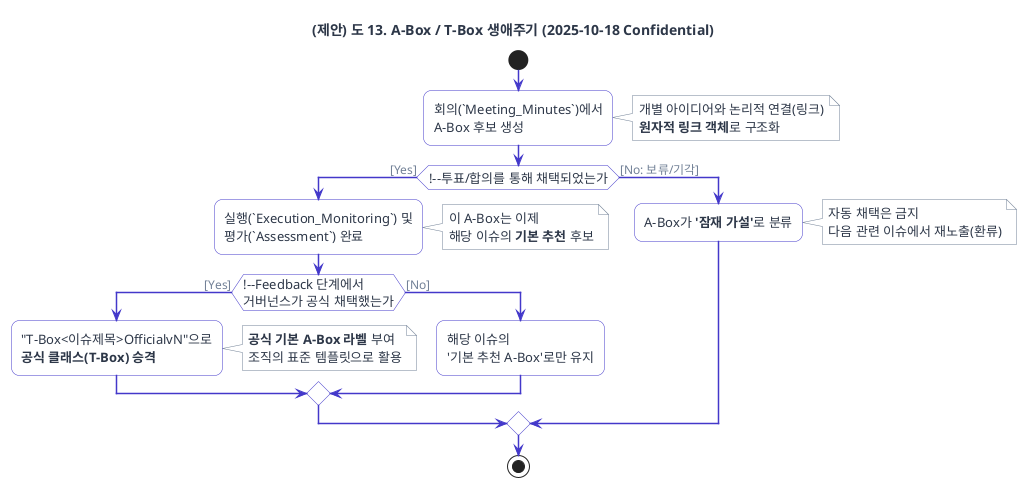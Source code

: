 @startuml

title (제안) 도 13. A-Box / T-Box 생애주기 (2025-10-18 Confidential)

'================================================================
' Worflogy.com Website Theme for PlantUML
'================================================================

'// 1. 전역 스타일 (Global Style & Fonts) //
skinparam backgroundColor #ffffff
skinparam defaultFontName "Pretendard"
skinparam defaultFontSize 13
skinparam defaultFontColor #2D3748
skinparam shadowing false
skinparam roundCorner 16

'// 2. 화살표 및 연결선 스타일 (Arrow & Connector Style) //
skinparam ArrowColor #718096
skinparam ArrowThickness 1.5
skinparam ArrowFontColor #718096
skinparam ArrowFontSize 12
skinparam linetype ortho

'// 3. 기본 요소 스타일 (Standard Elements Style) //
skinparam card {
  BackgroundColor #ffffff
  BorderColor #718096
}
skinparam note {
  BackgroundColor #ffffff
  BorderColor #718096
  FontColor #2D3748
}
skinparam component {
  BackgroundColor #ffffff
  BorderColor #718096
}
skinparam package {
  BackgroundColor #ffffff
  BorderColor #718096
}
skinparam database {
  BackgroundColor #ffffff
  BorderColor #718096
}
' [추가] 파티션(Partition) 스타일 정의
skinparam partition {
  BackgroundColor #F4F6F8 ' 웹사이트의 연한 배경색으로 구분감 부여
  BorderColor #718096
  FontColor #2D3748
}

'// 4. 강조 요소 스타일 (Accent Elements Style) //
skinparam actor {
  BackgroundColor #4338CA
  BorderColor #4338CA
  FontColor #ffffff
}
skinparam participant {
  BackgroundColor #4338CA
  BorderColor #4338CA
  FontColor #ffffff
}
skinparam usecase {
  BackgroundColor #ffffff
  BorderColor #4338CA
  ArrowColor #4338CA
}
skinparam activity {
  BackgroundColor #ffffff
  BorderColor #4338CA
  FontColor #2D3748
}

'// 5. 클래스 다이어그램 스타일 (Class Diagram Style) //
skinparam class {
  BackgroundColor #ffffff
  BorderColor #718096 ' [수정] 테두리 색상 변경
  HeaderBackgroundColor #4338CA
  FontColor #ffffff
  AttributeFontColor #2D3748
  AttributeFontSize 12
}

'================================================================

' Flow
start

:회의(`Meeting_Minutes`)에서\nA-Box 후보 생성;
note right
개별 아이디어와 논리적 연결(링크)
**원자적 링크 객체**로 구조화
end note

if (!--투표/합의를 통해 채택되었는가) then ([Yes])
  :실행(`Execution_Monitoring`) 및\n평가(`Assessment`) 완료;
  note right
  이 A-Box는 이제
  해당 이슈의 **기본 추천** 후보
  end note

  if (!--Feedback 단계에서\n거버넌스가 공식 채택했는가) then ([Yes])
    :"T-Box<이슈제목>OfficialvN"으로\n**공식 클래스(T-Box) 승격**;
    note right
    **공식 기본 A-Box 라벨** 부여
    조직의 표준 템플릿으로 활용
    end note
  else ([No])
    :해당 이슈의\n'기본 추천 A-Box'로만 유지;
  endif

else ([No: 보류/기각])
  :A-Box가 **'잠재 가설'**로 분류;
  note right
  자동 채택은 금지
  다음 관련 이슈에서 재노출(환류)
  end note
endif

stop

@enduml
